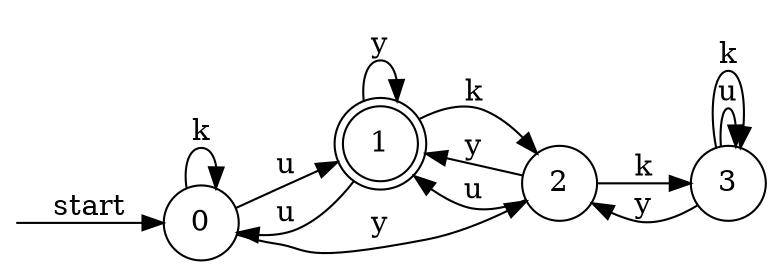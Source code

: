 digraph dfa {
    rankdir = LR;
    node [shape = circle];
    __start [style = invis, shape = point];
    __start -> "0" [ label = "start" ];
    node [shape = doublecircle]; "1"
    node [shape = circle];
    "0" -> "2" [ label = "y" ];
    "0" -> "1" [ label = "u" ];
    "0" -> "0" [ label = "k" ];
    "1" -> "1" [ label = "y" ];
    "1" -> "0" [ label = "u" ];
    "1" -> "2" [ label = "k" ];
    "3" -> "2" [ label = "y" ];
    "3" -> "3" [ label = "u" ];
    "3" -> "3" [ label = "k" ];
    "2" -> "1" [ label = "y" ];
    "2" -> "1" [ label = "u" ];
    "2" -> "3" [ label = "k" ];
}
